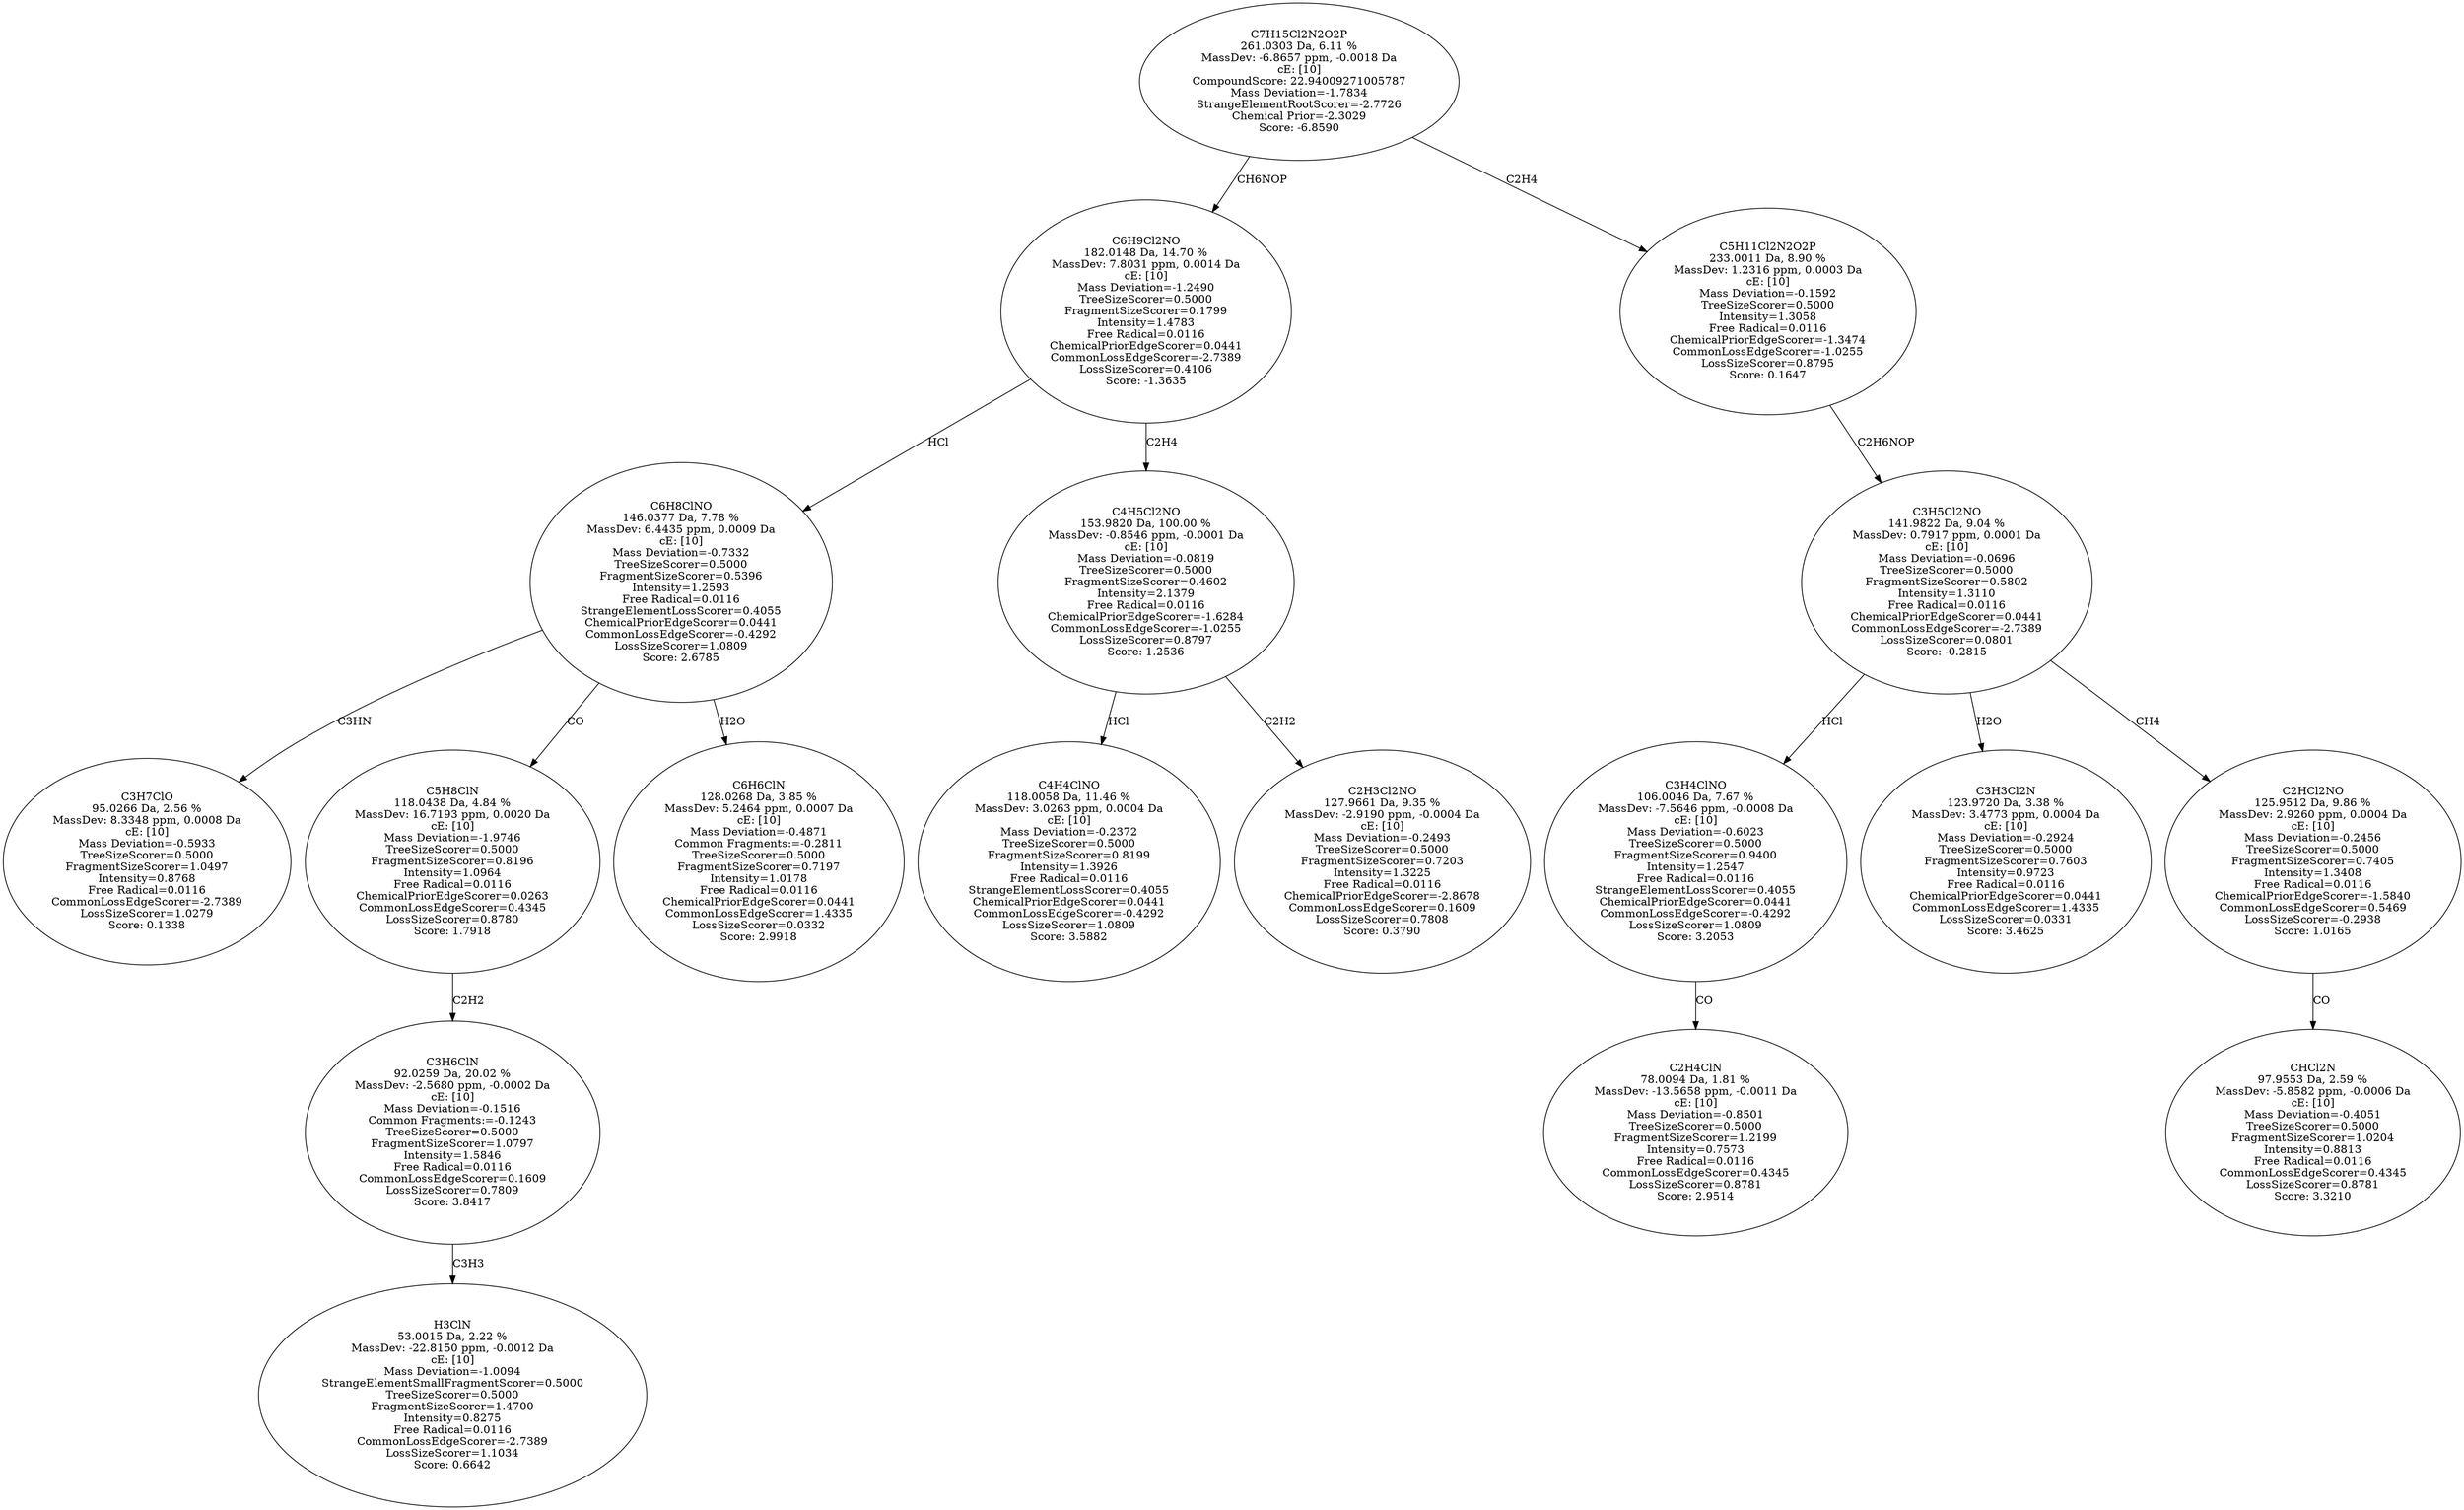 strict digraph {
v1 [label="C3H7ClO\n95.0266 Da, 2.56 %\nMassDev: 8.3348 ppm, 0.0008 Da\ncE: [10]\nMass Deviation=-0.5933\nTreeSizeScorer=0.5000\nFragmentSizeScorer=1.0497\nIntensity=0.8768\nFree Radical=0.0116\nCommonLossEdgeScorer=-2.7389\nLossSizeScorer=1.0279\nScore: 0.1338"];
v2 [label="H3ClN\n53.0015 Da, 2.22 %\nMassDev: -22.8150 ppm, -0.0012 Da\ncE: [10]\nMass Deviation=-1.0094\nStrangeElementSmallFragmentScorer=0.5000\nTreeSizeScorer=0.5000\nFragmentSizeScorer=1.4700\nIntensity=0.8275\nFree Radical=0.0116\nCommonLossEdgeScorer=-2.7389\nLossSizeScorer=1.1034\nScore: 0.6642"];
v3 [label="C3H6ClN\n92.0259 Da, 20.02 %\nMassDev: -2.5680 ppm, -0.0002 Da\ncE: [10]\nMass Deviation=-0.1516\nCommon Fragments:=-0.1243\nTreeSizeScorer=0.5000\nFragmentSizeScorer=1.0797\nIntensity=1.5846\nFree Radical=0.0116\nCommonLossEdgeScorer=0.1609\nLossSizeScorer=0.7809\nScore: 3.8417"];
v4 [label="C5H8ClN\n118.0438 Da, 4.84 %\nMassDev: 16.7193 ppm, 0.0020 Da\ncE: [10]\nMass Deviation=-1.9746\nTreeSizeScorer=0.5000\nFragmentSizeScorer=0.8196\nIntensity=1.0964\nFree Radical=0.0116\nChemicalPriorEdgeScorer=0.0263\nCommonLossEdgeScorer=0.4345\nLossSizeScorer=0.8780\nScore: 1.7918"];
v5 [label="C6H6ClN\n128.0268 Da, 3.85 %\nMassDev: 5.2464 ppm, 0.0007 Da\ncE: [10]\nMass Deviation=-0.4871\nCommon Fragments:=-0.2811\nTreeSizeScorer=0.5000\nFragmentSizeScorer=0.7197\nIntensity=1.0178\nFree Radical=0.0116\nChemicalPriorEdgeScorer=0.0441\nCommonLossEdgeScorer=1.4335\nLossSizeScorer=0.0332\nScore: 2.9918"];
v6 [label="C6H8ClNO\n146.0377 Da, 7.78 %\nMassDev: 6.4435 ppm, 0.0009 Da\ncE: [10]\nMass Deviation=-0.7332\nTreeSizeScorer=0.5000\nFragmentSizeScorer=0.5396\nIntensity=1.2593\nFree Radical=0.0116\nStrangeElementLossScorer=0.4055\nChemicalPriorEdgeScorer=0.0441\nCommonLossEdgeScorer=-0.4292\nLossSizeScorer=1.0809\nScore: 2.6785"];
v7 [label="C4H4ClNO\n118.0058 Da, 11.46 %\nMassDev: 3.0263 ppm, 0.0004 Da\ncE: [10]\nMass Deviation=-0.2372\nTreeSizeScorer=0.5000\nFragmentSizeScorer=0.8199\nIntensity=1.3926\nFree Radical=0.0116\nStrangeElementLossScorer=0.4055\nChemicalPriorEdgeScorer=0.0441\nCommonLossEdgeScorer=-0.4292\nLossSizeScorer=1.0809\nScore: 3.5882"];
v8 [label="C2H3Cl2NO\n127.9661 Da, 9.35 %\nMassDev: -2.9190 ppm, -0.0004 Da\ncE: [10]\nMass Deviation=-0.2493\nTreeSizeScorer=0.5000\nFragmentSizeScorer=0.7203\nIntensity=1.3225\nFree Radical=0.0116\nChemicalPriorEdgeScorer=-2.8678\nCommonLossEdgeScorer=0.1609\nLossSizeScorer=0.7808\nScore: 0.3790"];
v9 [label="C4H5Cl2NO\n153.9820 Da, 100.00 %\nMassDev: -0.8546 ppm, -0.0001 Da\ncE: [10]\nMass Deviation=-0.0819\nTreeSizeScorer=0.5000\nFragmentSizeScorer=0.4602\nIntensity=2.1379\nFree Radical=0.0116\nChemicalPriorEdgeScorer=-1.6284\nCommonLossEdgeScorer=-1.0255\nLossSizeScorer=0.8797\nScore: 1.2536"];
v10 [label="C6H9Cl2NO\n182.0148 Da, 14.70 %\nMassDev: 7.8031 ppm, 0.0014 Da\ncE: [10]\nMass Deviation=-1.2490\nTreeSizeScorer=0.5000\nFragmentSizeScorer=0.1799\nIntensity=1.4783\nFree Radical=0.0116\nChemicalPriorEdgeScorer=0.0441\nCommonLossEdgeScorer=-2.7389\nLossSizeScorer=0.4106\nScore: -1.3635"];
v11 [label="C2H4ClN\n78.0094 Da, 1.81 %\nMassDev: -13.5658 ppm, -0.0011 Da\ncE: [10]\nMass Deviation=-0.8501\nTreeSizeScorer=0.5000\nFragmentSizeScorer=1.2199\nIntensity=0.7573\nFree Radical=0.0116\nCommonLossEdgeScorer=0.4345\nLossSizeScorer=0.8781\nScore: 2.9514"];
v12 [label="C3H4ClNO\n106.0046 Da, 7.67 %\nMassDev: -7.5646 ppm, -0.0008 Da\ncE: [10]\nMass Deviation=-0.6023\nTreeSizeScorer=0.5000\nFragmentSizeScorer=0.9400\nIntensity=1.2547\nFree Radical=0.0116\nStrangeElementLossScorer=0.4055\nChemicalPriorEdgeScorer=0.0441\nCommonLossEdgeScorer=-0.4292\nLossSizeScorer=1.0809\nScore: 3.2053"];
v13 [label="C3H3Cl2N\n123.9720 Da, 3.38 %\nMassDev: 3.4773 ppm, 0.0004 Da\ncE: [10]\nMass Deviation=-0.2924\nTreeSizeScorer=0.5000\nFragmentSizeScorer=0.7603\nIntensity=0.9723\nFree Radical=0.0116\nChemicalPriorEdgeScorer=0.0441\nCommonLossEdgeScorer=1.4335\nLossSizeScorer=0.0331\nScore: 3.4625"];
v14 [label="CHCl2N\n97.9553 Da, 2.59 %\nMassDev: -5.8582 ppm, -0.0006 Da\ncE: [10]\nMass Deviation=-0.4051\nTreeSizeScorer=0.5000\nFragmentSizeScorer=1.0204\nIntensity=0.8813\nFree Radical=0.0116\nCommonLossEdgeScorer=0.4345\nLossSizeScorer=0.8781\nScore: 3.3210"];
v15 [label="C2HCl2NO\n125.9512 Da, 9.86 %\nMassDev: 2.9260 ppm, 0.0004 Da\ncE: [10]\nMass Deviation=-0.2456\nTreeSizeScorer=0.5000\nFragmentSizeScorer=0.7405\nIntensity=1.3408\nFree Radical=0.0116\nChemicalPriorEdgeScorer=-1.5840\nCommonLossEdgeScorer=0.5469\nLossSizeScorer=-0.2938\nScore: 1.0165"];
v16 [label="C3H5Cl2NO\n141.9822 Da, 9.04 %\nMassDev: 0.7917 ppm, 0.0001 Da\ncE: [10]\nMass Deviation=-0.0696\nTreeSizeScorer=0.5000\nFragmentSizeScorer=0.5802\nIntensity=1.3110\nFree Radical=0.0116\nChemicalPriorEdgeScorer=0.0441\nCommonLossEdgeScorer=-2.7389\nLossSizeScorer=0.0801\nScore: -0.2815"];
v17 [label="C5H11Cl2N2O2P\n233.0011 Da, 8.90 %\nMassDev: 1.2316 ppm, 0.0003 Da\ncE: [10]\nMass Deviation=-0.1592\nTreeSizeScorer=0.5000\nIntensity=1.3058\nFree Radical=0.0116\nChemicalPriorEdgeScorer=-1.3474\nCommonLossEdgeScorer=-1.0255\nLossSizeScorer=0.8795\nScore: 0.1647"];
v18 [label="C7H15Cl2N2O2P\n261.0303 Da, 6.11 %\nMassDev: -6.8657 ppm, -0.0018 Da\ncE: [10]\nCompoundScore: 22.94009271005787\nMass Deviation=-1.7834\nStrangeElementRootScorer=-2.7726\nChemical Prior=-2.3029\nScore: -6.8590"];
v6 -> v1 [label="C3HN"];
v3 -> v2 [label="C3H3"];
v4 -> v3 [label="C2H2"];
v6 -> v4 [label="CO"];
v6 -> v5 [label="H2O"];
v10 -> v6 [label="HCl"];
v9 -> v7 [label="HCl"];
v9 -> v8 [label="C2H2"];
v10 -> v9 [label="C2H4"];
v18 -> v10 [label="CH6NOP"];
v12 -> v11 [label="CO"];
v16 -> v12 [label="HCl"];
v16 -> v13 [label="H2O"];
v15 -> v14 [label="CO"];
v16 -> v15 [label="CH4"];
v17 -> v16 [label="C2H6NOP"];
v18 -> v17 [label="C2H4"];
}